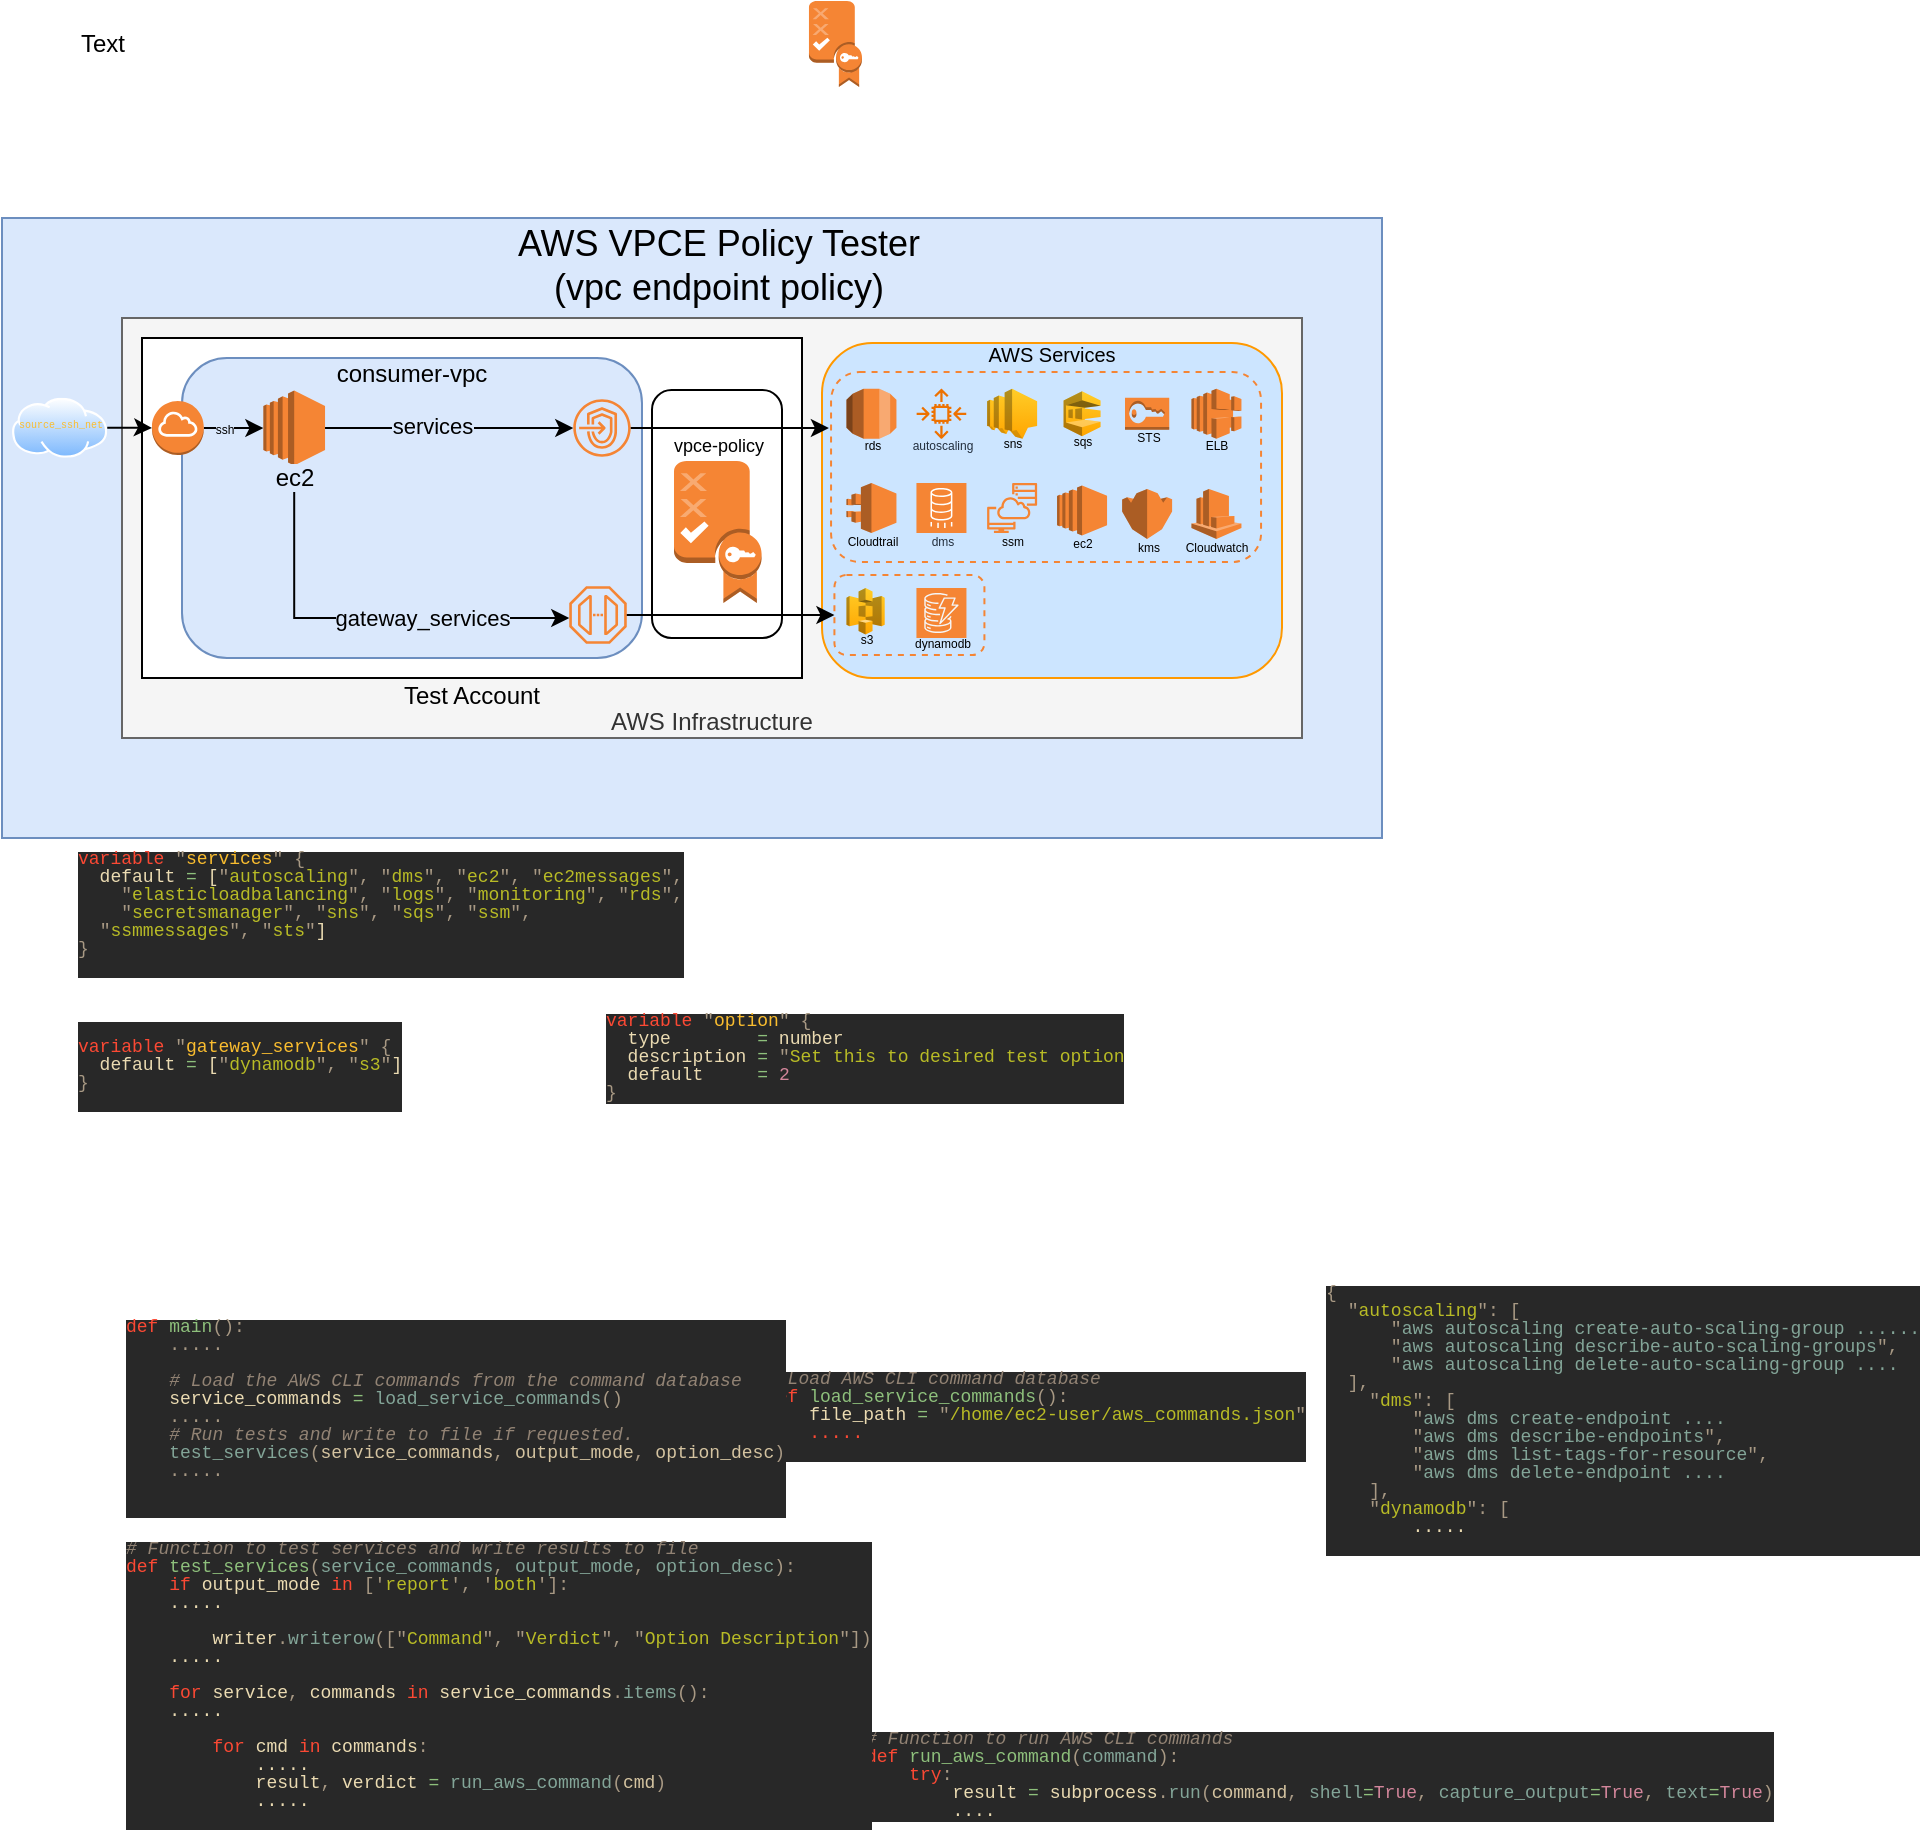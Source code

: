 <mxfile version="24.1.0" type="device">
  <diagram name="Page-1" id="n9Txcn6Dk_RDGWLoqTtt">
    <mxGraphModel dx="318" dy="713" grid="1" gridSize="10" guides="1" tooltips="1" connect="1" arrows="1" fold="1" page="1" pageScale="1" pageWidth="400" pageHeight="300" math="0" shadow="0">
      <root>
        <mxCell id="0" />
        <mxCell id="1" parent="0" />
        <mxCell id="5JxGOsEsqNA9EZdTTbq--1" value="" style="rounded=0;whiteSpace=wrap;html=1;fillColor=#dae8fc;strokeColor=#6c8ebf;" parent="1" vertex="1">
          <mxGeometry x="620" y="20" width="690" height="310" as="geometry" />
        </mxCell>
        <mxCell id="5JxGOsEsqNA9EZdTTbq--22" value="AWS Infrastructure" style="rounded=0;whiteSpace=wrap;html=1;fillColor=#f5f5f5;fontColor=#333333;strokeColor=#666666;labelPosition=center;verticalLabelPosition=bottom;align=center;verticalAlign=top;spacing=-20;" parent="1" vertex="1">
          <mxGeometry x="680" y="70" width="590" height="210" as="geometry" />
        </mxCell>
        <mxCell id="5JxGOsEsqNA9EZdTTbq--25" value="Test Account" style="rounded=0;whiteSpace=wrap;html=1;labelPosition=center;verticalLabelPosition=bottom;align=center;verticalAlign=top;spacing=-3;" parent="1" vertex="1">
          <mxGeometry x="690" y="80" width="330" height="170" as="geometry" />
        </mxCell>
        <mxCell id="5JxGOsEsqNA9EZdTTbq--26" value="consumer-vpc" style="rounded=1;whiteSpace=wrap;html=1;fillColor=#dae8fc;strokeColor=#6c8ebf;labelPosition=center;verticalLabelPosition=top;align=center;verticalAlign=bottom;spacing=-15;" parent="1" vertex="1">
          <mxGeometry x="710" y="90" width="230" height="150" as="geometry" />
        </mxCell>
        <mxCell id="5JxGOsEsqNA9EZdTTbq--35" style="edgeStyle=orthogonalEdgeStyle;rounded=0;orthogonalLoop=1;jettySize=auto;html=1;endArrow=none;endFill=0;startArrow=classic;startFill=1;" parent="1" source="5JxGOsEsqNA9EZdTTbq--31" target="5JxGOsEsqNA9EZdTTbq--18" edge="1">
          <mxGeometry relative="1" as="geometry" />
        </mxCell>
        <mxCell id="zh9yFW4U5Nkz7hviqBrp-18" value="&lt;div&gt;&lt;font style=&quot;font-size: 6px;&quot;&gt;ssh&lt;/font&gt;&lt;/div&gt;" style="edgeLabel;html=1;align=center;verticalAlign=middle;resizable=0;points=[];labelBackgroundColor=#DAE8FC;" vertex="1" connectable="0" parent="5JxGOsEsqNA9EZdTTbq--35">
          <mxGeometry x="0.67" relative="1" as="geometry">
            <mxPoint x="5" y="-1" as="offset" />
          </mxGeometry>
        </mxCell>
        <mxCell id="hPN1PKyEz3A7pXrdg5OF-24" style="edgeStyle=orthogonalEdgeStyle;rounded=0;orthogonalLoop=1;jettySize=auto;html=1;" parent="1" source="5JxGOsEsqNA9EZdTTbq--31" edge="1" target="zh9yFW4U5Nkz7hviqBrp-13">
          <mxGeometry relative="1" as="geometry">
            <mxPoint x="905.63" y="213.007" as="targetPoint" />
            <mxPoint x="766.101" y="146.75" as="sourcePoint" />
            <Array as="points">
              <mxPoint x="766" y="220" />
            </Array>
          </mxGeometry>
        </mxCell>
        <mxCell id="zh9yFW4U5Nkz7hviqBrp-16" value="gateway_services" style="edgeLabel;html=1;align=center;verticalAlign=middle;resizable=0;points=[];labelBackgroundColor=#DAE8FC;" vertex="1" connectable="0" parent="hPN1PKyEz3A7pXrdg5OF-24">
          <mxGeometry x="0.308" relative="1" as="geometry">
            <mxPoint as="offset" />
          </mxGeometry>
        </mxCell>
        <mxCell id="5JxGOsEsqNA9EZdTTbq--31" value="ec2" style="outlineConnect=0;dashed=0;verticalLabelPosition=bottom;verticalAlign=top;align=center;html=1;shape=mxgraph.aws3.ec2;fillColor=#F58534;gradientColor=none;aspect=fixed;spacing=-6;labelBackgroundColor=#DAE8FC;" parent="1" vertex="1">
          <mxGeometry x="750.68" y="106.25" width="30.84" height="37.5" as="geometry" />
        </mxCell>
        <mxCell id="5JxGOsEsqNA9EZdTTbq--18" value="" style="outlineConnect=0;dashed=0;verticalLabelPosition=bottom;verticalAlign=top;align=center;html=1;shape=mxgraph.aws3.internet_gateway;fillColor=#F58534;gradientColor=none;aspect=fixed;" parent="1" vertex="1">
          <mxGeometry x="695" y="111.5" width="25.88" height="27" as="geometry" />
        </mxCell>
        <mxCell id="5JxGOsEsqNA9EZdTTbq--33" style="edgeStyle=orthogonalEdgeStyle;rounded=0;orthogonalLoop=1;jettySize=auto;html=1;entryX=0;entryY=0.5;entryDx=0;entryDy=0;entryPerimeter=0;" parent="1" source="5JxGOsEsqNA9EZdTTbq--31" edge="1">
          <mxGeometry relative="1" as="geometry">
            <mxPoint x="905.63" y="125" as="targetPoint" />
          </mxGeometry>
        </mxCell>
        <mxCell id="zh9yFW4U5Nkz7hviqBrp-17" value="services" style="edgeLabel;html=1;align=center;verticalAlign=middle;resizable=0;points=[];labelBackgroundColor=#DAE8FC;" vertex="1" connectable="0" parent="5JxGOsEsqNA9EZdTTbq--33">
          <mxGeometry x="-0.145" y="1" relative="1" as="geometry">
            <mxPoint as="offset" />
          </mxGeometry>
        </mxCell>
        <mxCell id="5JxGOsEsqNA9EZdTTbq--44" value="AWS VPCE Policy Tester&lt;div&gt;(vpc endpoint policy)&lt;/div&gt;" style="text;html=1;align=center;verticalAlign=middle;resizable=0;points=[];autosize=1;strokeColor=none;fillColor=none;fontSize=18;" parent="1" vertex="1">
          <mxGeometry x="867.9" y="14" width="220" height="60" as="geometry" />
        </mxCell>
        <mxCell id="hPN1PKyEz3A7pXrdg5OF-16" value="AWS Services" style="rounded=1;whiteSpace=wrap;html=1;labelPosition=center;verticalLabelPosition=top;align=center;verticalAlign=bottom;spacing=-12;fillColor=#cce5ff;strokeColor=#FF9900;fontSize=10;fontFamily=Helvetica;fontColor=default;" parent="1" vertex="1">
          <mxGeometry x="1030" y="82.5" width="230" height="167.5" as="geometry" />
        </mxCell>
        <mxCell id="hPN1PKyEz3A7pXrdg5OF-21" value="s3" style="outlineConnect=0;dashed=0;verticalLabelPosition=bottom;verticalAlign=top;align=center;html=1;shape=mxgraph.aws3.s3;fillColor=#ffcd28;aspect=fixed;strokeColor=#d79b00;gradientColor=#ffa500;spacing=-5;fontSize=6;" parent="1" vertex="1">
          <mxGeometry x="1042.22" y="205" width="19.13" height="23.25" as="geometry" />
        </mxCell>
        <mxCell id="zh9yFW4U5Nkz7hviqBrp-1" value="Text" style="text;html=1;align=center;verticalAlign=middle;resizable=0;points=[];autosize=1;strokeColor=none;fillColor=none;" vertex="1" parent="1">
          <mxGeometry x="645" y="-82" width="50" height="30" as="geometry" />
        </mxCell>
        <mxCell id="zh9yFW4U5Nkz7hviqBrp-3" value="&lt;div style=&quot;color: rgb(235, 219, 178); background-color: rgb(40, 40, 40); font-family: Consolas, &amp;quot;Courier New&amp;quot;, monospace; font-weight: normal; font-size: 9px; line-height: 100%; white-space: pre;&quot;&gt;&lt;div style=&quot;line-height: 100%;&quot;&gt;&lt;span style=&quot;color: #fb4934;&quot;&gt;variable&lt;/span&gt;&lt;span style=&quot;color: #ebdbb2;&quot;&gt; &lt;/span&gt;&lt;span style=&quot;color: #a89984;&quot;&gt;&quot;&lt;/span&gt;&lt;span style=&quot;color: #fabd2f;&quot;&gt;services&lt;/span&gt;&lt;span style=&quot;color: #a89984;&quot;&gt;&quot;&lt;/span&gt;&lt;span style=&quot;color: #ebdbb2;&quot;&gt; &lt;/span&gt;&lt;span style=&quot;color: #a89984;&quot;&gt;{&lt;/span&gt;&lt;/div&gt;&lt;div style=&quot;line-height: 100%;&quot;&gt;&lt;span style=&quot;color: #ebdbb2;&quot;&gt;&amp;nbsp; default &lt;/span&gt;&lt;span style=&quot;color: #8ec07c;&quot;&gt;=&lt;/span&gt;&lt;span style=&quot;color: #ebdbb2;&quot;&gt; [&lt;/span&gt;&lt;span style=&quot;color: #a89984;&quot;&gt;&quot;&lt;/span&gt;&lt;span style=&quot;color: #b8bb26;&quot;&gt;autoscaling&lt;/span&gt;&lt;span style=&quot;color: #a89984;&quot;&gt;&quot;&lt;/span&gt;&lt;span style=&quot;color: #a89984;&quot;&gt;,&lt;/span&gt;&lt;span style=&quot;color: #ebdbb2;&quot;&gt; &lt;/span&gt;&lt;span style=&quot;color: #a89984;&quot;&gt;&quot;&lt;/span&gt;&lt;span style=&quot;color: #b8bb26;&quot;&gt;dms&lt;/span&gt;&lt;span style=&quot;color: #a89984;&quot;&gt;&quot;&lt;/span&gt;&lt;span style=&quot;color: #a89984;&quot;&gt;,&lt;/span&gt;&lt;span style=&quot;color: #ebdbb2;&quot;&gt; &lt;/span&gt;&lt;span style=&quot;color: #a89984;&quot;&gt;&quot;&lt;/span&gt;&lt;span style=&quot;color: #b8bb26;&quot;&gt;ec2&lt;/span&gt;&lt;span style=&quot;color: #a89984;&quot;&gt;&quot;&lt;/span&gt;&lt;span style=&quot;color: #a89984;&quot;&gt;,&lt;/span&gt;&lt;span style=&quot;color: #ebdbb2;&quot;&gt; &lt;/span&gt;&lt;span style=&quot;color: #a89984;&quot;&gt;&quot;&lt;/span&gt;&lt;span style=&quot;color: #b8bb26;&quot;&gt;ec2messages&lt;/span&gt;&lt;span style=&quot;color: #a89984;&quot;&gt;&quot;&lt;/span&gt;&lt;span style=&quot;color: #a89984;&quot;&gt;,&lt;/span&gt;&lt;/div&gt;&lt;div style=&quot;line-height: 100%;&quot;&gt;&lt;span style=&quot;color: #ebdbb2;&quot;&gt;&amp;nbsp; &amp;nbsp; &lt;/span&gt;&lt;span style=&quot;color: #a89984;&quot;&gt;&quot;&lt;/span&gt;&lt;span style=&quot;color: #b8bb26;&quot;&gt;elasticloadbalancing&lt;/span&gt;&lt;span style=&quot;color: #a89984;&quot;&gt;&quot;&lt;/span&gt;&lt;span style=&quot;color: #a89984;&quot;&gt;,&lt;/span&gt;&lt;span style=&quot;color: #ebdbb2;&quot;&gt; &lt;/span&gt;&lt;span style=&quot;color: #a89984;&quot;&gt;&quot;&lt;/span&gt;&lt;span style=&quot;color: #b8bb26;&quot;&gt;logs&lt;/span&gt;&lt;span style=&quot;color: #a89984;&quot;&gt;&quot;&lt;/span&gt;&lt;span style=&quot;color: #a89984;&quot;&gt;,&lt;/span&gt;&lt;span style=&quot;color: #ebdbb2;&quot;&gt; &lt;/span&gt;&lt;span style=&quot;color: #a89984;&quot;&gt;&quot;&lt;/span&gt;&lt;span style=&quot;color: #b8bb26;&quot;&gt;monitoring&lt;/span&gt;&lt;span style=&quot;color: #a89984;&quot;&gt;&quot;&lt;/span&gt;&lt;span style=&quot;color: #a89984;&quot;&gt;,&lt;/span&gt;&lt;span style=&quot;color: #ebdbb2;&quot;&gt; &lt;/span&gt;&lt;span style=&quot;color: #a89984;&quot;&gt;&quot;&lt;/span&gt;&lt;span style=&quot;color: #b8bb26;&quot;&gt;rds&lt;/span&gt;&lt;span style=&quot;color: #a89984;&quot;&gt;&quot;&lt;/span&gt;&lt;span style=&quot;color: #a89984;&quot;&gt;,&lt;/span&gt;&lt;/div&gt;&lt;div style=&quot;line-height: 100%;&quot;&gt;&lt;span style=&quot;color: #ebdbb2;&quot;&gt;&amp;nbsp; &amp;nbsp; &lt;/span&gt;&lt;span style=&quot;color: #a89984;&quot;&gt;&quot;&lt;/span&gt;&lt;span style=&quot;color: #b8bb26;&quot;&gt;secretsmanager&lt;/span&gt;&lt;span style=&quot;color: #a89984;&quot;&gt;&quot;&lt;/span&gt;&lt;span style=&quot;color: #a89984;&quot;&gt;,&lt;/span&gt;&lt;span style=&quot;color: #ebdbb2;&quot;&gt; &lt;/span&gt;&lt;span style=&quot;color: #a89984;&quot;&gt;&quot;&lt;/span&gt;&lt;span style=&quot;color: #b8bb26;&quot;&gt;sns&lt;/span&gt;&lt;span style=&quot;color: #a89984;&quot;&gt;&quot;&lt;/span&gt;&lt;span style=&quot;color: #a89984;&quot;&gt;,&lt;/span&gt;&lt;span style=&quot;color: #ebdbb2;&quot;&gt; &lt;/span&gt;&lt;span style=&quot;color: #a89984;&quot;&gt;&quot;&lt;/span&gt;&lt;span style=&quot;color: #b8bb26;&quot;&gt;sqs&lt;/span&gt;&lt;span style=&quot;color: #a89984;&quot;&gt;&quot;&lt;/span&gt;&lt;span style=&quot;color: #a89984;&quot;&gt;,&lt;/span&gt;&lt;span style=&quot;color: #ebdbb2;&quot;&gt; &lt;/span&gt;&lt;span style=&quot;color: #a89984;&quot;&gt;&quot;&lt;/span&gt;&lt;span style=&quot;color: #b8bb26;&quot;&gt;ssm&lt;/span&gt;&lt;span style=&quot;color: #a89984;&quot;&gt;&quot;&lt;/span&gt;&lt;span style=&quot;color: #a89984;&quot;&gt;,&lt;/span&gt;&lt;/div&gt;&lt;div style=&quot;line-height: 100%;&quot;&gt;&lt;span style=&quot;color: #ebdbb2;&quot;&gt;&amp;nbsp; &lt;/span&gt;&lt;span style=&quot;color: #a89984;&quot;&gt;&quot;&lt;/span&gt;&lt;span style=&quot;color: #b8bb26;&quot;&gt;ssmmessages&lt;/span&gt;&lt;span style=&quot;color: #a89984;&quot;&gt;&quot;&lt;/span&gt;&lt;span style=&quot;color: #a89984;&quot;&gt;,&lt;/span&gt;&lt;span style=&quot;color: #ebdbb2;&quot;&gt; &lt;/span&gt;&lt;span style=&quot;color: #a89984;&quot;&gt;&quot;&lt;/span&gt;&lt;span style=&quot;color: #b8bb26;&quot;&gt;sts&lt;/span&gt;&lt;span style=&quot;color: #a89984;&quot;&gt;&quot;&lt;/span&gt;&lt;span style=&quot;color: #ebdbb2;&quot;&gt;]&lt;/span&gt;&lt;/div&gt;&lt;div style=&quot;line-height: 100%;&quot;&gt;&lt;span style=&quot;color: #a89984;&quot;&gt;}&lt;/span&gt;&lt;/div&gt;&lt;br&gt;&lt;/div&gt;" style="text;whiteSpace=wrap;html=1;" vertex="1" parent="1">
          <mxGeometry x="655.68" y="330" width="284.32" height="80" as="geometry" />
        </mxCell>
        <mxCell id="zh9yFW4U5Nkz7hviqBrp-4" value="&lt;div style=&quot;color: rgb(235, 219, 178); background-color: rgb(40, 40, 40); font-family: Consolas, &amp;quot;Courier New&amp;quot;, monospace; font-weight: normal; font-size: 9px; line-height: 100%; white-space: pre;&quot;&gt;&lt;br style=&quot;font-size: 9px;&quot;&gt;&lt;div style=&quot;font-size: 9px;&quot;&gt;&lt;span style=&quot;color: rgb(251, 73, 52); font-size: 9px;&quot;&gt;variable&lt;/span&gt;&lt;span style=&quot;color: rgb(235, 219, 178); font-size: 9px;&quot;&gt; &lt;/span&gt;&lt;span style=&quot;color: rgb(168, 153, 132); font-size: 9px;&quot;&gt;&quot;&lt;/span&gt;&lt;span style=&quot;color: rgb(250, 189, 47); font-size: 9px;&quot;&gt;gateway_services&lt;/span&gt;&lt;span style=&quot;color: rgb(168, 153, 132); font-size: 9px;&quot;&gt;&quot;&lt;/span&gt;&lt;span style=&quot;color: rgb(235, 219, 178); font-size: 9px;&quot;&gt; &lt;/span&gt;&lt;span style=&quot;color: rgb(168, 153, 132); font-size: 9px;&quot;&gt;{&lt;/span&gt;&lt;/div&gt;&lt;div style=&quot;font-size: 9px;&quot;&gt;&lt;span style=&quot;color: rgb(235, 219, 178); font-size: 9px;&quot;&gt;&amp;nbsp; default &lt;/span&gt;&lt;span style=&quot;color: rgb(142, 192, 124); font-size: 9px;&quot;&gt;=&lt;/span&gt;&lt;span style=&quot;color: rgb(235, 219, 178); font-size: 9px;&quot;&gt; [&lt;/span&gt;&lt;span style=&quot;color: rgb(168, 153, 132); font-size: 9px;&quot;&gt;&quot;&lt;/span&gt;&lt;span style=&quot;color: rgb(184, 187, 38); font-size: 9px;&quot;&gt;dynamodb&lt;/span&gt;&lt;span style=&quot;color: rgb(168, 153, 132); font-size: 9px;&quot;&gt;&quot;&lt;/span&gt;&lt;span style=&quot;color: rgb(168, 153, 132); font-size: 9px;&quot;&gt;,&lt;/span&gt;&lt;span style=&quot;color: rgb(235, 219, 178); font-size: 9px;&quot;&gt; &lt;/span&gt;&lt;span style=&quot;color: rgb(168, 153, 132); font-size: 9px;&quot;&gt;&quot;&lt;/span&gt;&lt;span style=&quot;color: rgb(184, 187, 38); font-size: 9px;&quot;&gt;s3&lt;/span&gt;&lt;span style=&quot;color: rgb(168, 153, 132); font-size: 9px;&quot;&gt;&quot;&lt;/span&gt;&lt;span style=&quot;color: rgb(235, 219, 178); font-size: 9px;&quot;&gt;]&lt;/span&gt;&lt;/div&gt;&lt;div style=&quot;font-size: 9px;&quot;&gt;&lt;span style=&quot;color: rgb(168, 153, 132); font-size: 9px;&quot;&gt;}&lt;/span&gt;&lt;/div&gt;&lt;br style=&quot;font-size: 9px;&quot;&gt;&lt;/div&gt;" style="text;whiteSpace=wrap;html=1;fontSize=9;" vertex="1" parent="1">
          <mxGeometry x="655.68" y="415" width="154.32" height="50" as="geometry" />
        </mxCell>
        <mxCell id="zh9yFW4U5Nkz7hviqBrp-6" value="&lt;div style=&quot;color: rgb(235, 219, 178); background-color: rgb(40, 40, 40); font-family: Consolas, &amp;quot;Courier New&amp;quot;, monospace; font-size: 9px; line-height: 100%; white-space-collapse: preserve;&quot;&gt;&lt;div style=&quot;line-height: 100%;&quot;&gt;&lt;span style=&quot;color: #fb4934;&quot;&gt;variable&lt;/span&gt; &lt;span style=&quot;color: #a89984;&quot;&gt;&quot;&lt;/span&gt;&lt;span style=&quot;color: #fabd2f;&quot;&gt;option&lt;/span&gt;&lt;span style=&quot;color: #a89984;&quot;&gt;&quot;&lt;/span&gt; &lt;span style=&quot;color: #a89984;&quot;&gt;{&lt;/span&gt;&lt;/div&gt;&lt;div style=&quot;line-height: 100%;&quot;&gt;&amp;nbsp; type &amp;nbsp; &amp;nbsp; &amp;nbsp; &amp;nbsp;&lt;span style=&quot;color: #8ec07c;&quot;&gt;=&lt;/span&gt; number&lt;/div&gt;&lt;div style=&quot;line-height: 100%;&quot;&gt;&amp;nbsp; description &lt;span style=&quot;color: #8ec07c;&quot;&gt;=&lt;/span&gt; &lt;span style=&quot;color: #a89984;&quot;&gt;&quot;&lt;/span&gt;&lt;span style=&quot;color: #b8bb26;&quot;&gt;Set this to desired test option&lt;/span&gt;&lt;/div&gt;&lt;div style=&quot;line-height: 100%;&quot;&gt;&amp;nbsp; default &amp;nbsp; &amp;nbsp; &lt;span style=&quot;color: #8ec07c;&quot;&gt;=&lt;/span&gt; &lt;span style=&quot;color: #d3869b;&quot;&gt;2&lt;/span&gt; &lt;/div&gt;&lt;div style=&quot;line-height: 100%;&quot;&gt;&lt;span style=&quot;color: #a89984;&quot;&gt;}&lt;/span&gt;&lt;/div&gt;&lt;/div&gt;" style="text;html=1;align=left;verticalAlign=middle;resizable=0;points=[];autosize=1;strokeColor=none;fillColor=none;" vertex="1" parent="1">
          <mxGeometry x="920" y="410" width="260" height="60" as="geometry" />
        </mxCell>
        <UserObject label="&lt;div style=&quot;background-color: rgb(40, 40, 40); font-family: Consolas, &amp;quot;Courier New&amp;quot;, monospace; font-weight: normal; font-size: 9px; line-height: 100%; white-space: pre;&quot;&gt;&lt;div style=&quot;color: rgb(235, 219, 178); line-height: 100%;&quot;&gt;&lt;span style=&quot;color: #928374;font-style: italic;&quot;&gt;# Load AWS CLI command database&lt;/span&gt;&lt;/div&gt;&lt;div style=&quot;color: rgb(235, 219, 178); line-height: 100%;&quot;&gt;&lt;span style=&quot;color: #fb4934;&quot;&gt;def&lt;/span&gt;&lt;span style=&quot;color: #8ec07c;&quot;&gt; load_service_commands&lt;/span&gt;&lt;span style=&quot;color: #a89984;&quot;&gt;():&lt;/span&gt;&lt;/div&gt;&lt;div style=&quot;color: rgb(235, 219, 178); line-height: 100%;&quot;&gt;&lt;span style=&quot;color: #ebdbb2;&quot;&gt;&amp;nbsp; &amp;nbsp; file_path &lt;/span&gt;&lt;span style=&quot;color: #8ec07c;&quot;&gt;=&lt;/span&gt;&lt;span style=&quot;color: #ebdbb2;&quot;&gt; &lt;/span&gt;&lt;span style=&quot;color: #a89984;&quot;&gt;&quot;&lt;/span&gt;&lt;span style=&quot;color: #b8bb26;&quot;&gt;/home/ec2-user/aws_commands.json&lt;/span&gt;&lt;span style=&quot;color: #a89984;&quot;&gt;&quot;&lt;/span&gt;&lt;/div&gt;&lt;div style=&quot;color: rgb(235, 219, 178); line-height: 100%;&quot;&gt;&lt;span style=&quot;color: #ebdbb2;&quot;&gt;&amp;nbsp; &amp;nbsp; &lt;/span&gt;&lt;span style=&quot;color: rgb(251, 73, 52);&quot;&gt;.....&lt;/span&gt;&lt;/div&gt;&lt;div style=&quot;line-height: 100%;&quot;&gt;&lt;font color=&quot;#fb4934&quot;&gt;&lt;br&gt;&lt;/font&gt;&lt;/div&gt;&lt;/div&gt;" link="&lt;div style=&quot;color: #ebdbb2;background-color: #282828;font-family: Consolas, &#39;Courier New&#39;, monospace;font-weight: normal;font-size: 14px;line-height: 19px;white-space: pre;&quot;&gt;&lt;div&gt;&lt;span style=&quot;color: #928374;font-style: italic;&quot;&gt;# Load AWS CLI command database&lt;/span&gt;&lt;/div&gt;&lt;div&gt;&lt;span style=&quot;color: #fb4934;&quot;&gt;def&lt;/span&gt;&lt;span style=&quot;color: #8ec07c;&quot;&gt; load_service_commands&lt;/span&gt;&lt;span style=&quot;color: #a89984;&quot;&gt;():&lt;/span&gt;&lt;/div&gt;&lt;div&gt;&lt;span style=&quot;color: #ebdbb2;&quot;&gt;&amp;nbsp; &amp;nbsp; file_path &lt;/span&gt;&lt;span style=&quot;color: #8ec07c;&quot;&gt;=&lt;/span&gt;&lt;span style=&quot;color: #ebdbb2;&quot;&gt; &lt;/span&gt;&lt;span style=&quot;color: #a89984;&quot;&gt;&quot;&lt;/span&gt;&lt;span style=&quot;color: #b8bb26;&quot;&gt;/home/ec2-user/aws_commands.json&lt;/span&gt;&lt;span style=&quot;color: #a89984;&quot;&gt;&quot;&lt;/span&gt;&lt;/div&gt;&lt;div&gt;&lt;span style=&quot;color: #ebdbb2;&quot;&gt;&amp;nbsp; &amp;nbsp; &lt;/span&gt;&lt;span style=&quot;color: #fb4934;&quot;&gt;try&lt;/span&gt;&lt;span style=&quot;color: #a89984;&quot;&gt;:&lt;/span&gt;&lt;/div&gt;&lt;div&gt;&lt;span style=&quot;color: #ebdbb2;&quot;&gt;&amp;nbsp; &amp;nbsp; &amp;nbsp; &amp;nbsp; &lt;/span&gt;&lt;span style=&quot;color: #fb4934;&quot;&gt;with&lt;/span&gt;&lt;span style=&quot;color: #ebdbb2;&quot;&gt; &lt;/span&gt;&lt;span style=&quot;color: #fe8019;&quot;&gt;open&lt;/span&gt;&lt;span style=&quot;color: #a89984;&quot;&gt;(&lt;/span&gt;&lt;span style=&quot;color: #d5c4a1;&quot;&gt;file_path&lt;/span&gt;&lt;span style=&quot;color: #a89984;&quot;&gt;,&lt;/span&gt;&lt;span style=&quot;color: #d5c4a1;&quot;&gt; &lt;/span&gt;&lt;span style=&quot;color: #a89984;&quot;&gt;&#39;&lt;/span&gt;&lt;span style=&quot;color: #b8bb26;&quot;&gt;r&lt;/span&gt;&lt;span style=&quot;color: #a89984;&quot;&gt;&#39;&lt;/span&gt;&lt;span style=&quot;color: #a89984;&quot;&gt;)&lt;/span&gt;&lt;span style=&quot;color: #ebdbb2;&quot;&gt; &lt;/span&gt;&lt;span style=&quot;color: #fb4934;&quot;&gt;as&lt;/span&gt;&lt;span style=&quot;color: #ebdbb2;&quot;&gt; f&lt;/span&gt;&lt;span style=&quot;color: #a89984;&quot;&gt;:&lt;/span&gt;&lt;/div&gt;&lt;div&gt;&lt;span style=&quot;color: #ebdbb2;&quot;&gt;&amp;nbsp; &amp;nbsp; &amp;nbsp; &amp;nbsp; &amp;nbsp; &amp;nbsp; &lt;/span&gt;&lt;span style=&quot;color: #fb4934;&quot;&gt;return&lt;/span&gt;&lt;span style=&quot;color: #ebdbb2;&quot;&gt; json&lt;/span&gt;&lt;span style=&quot;color: #a89984;&quot;&gt;.&lt;/span&gt;&lt;span style=&quot;color: #83a598;&quot;&gt;load&lt;/span&gt;&lt;span style=&quot;color: #a89984;&quot;&gt;(&lt;/span&gt;&lt;span style=&quot;color: #d5c4a1;&quot;&gt;f&lt;/span&gt;&lt;span style=&quot;color: #a89984;&quot;&gt;)&lt;/span&gt;&lt;/div&gt;&lt;div&gt;&lt;span style=&quot;color: #ebdbb2;&quot;&gt;&amp;nbsp; &amp;nbsp; &lt;/span&gt;&lt;span style=&quot;color: #fb4934;&quot;&gt;except&lt;/span&gt;&lt;span style=&quot;color: #ebdbb2;&quot;&gt; &lt;/span&gt;&lt;span style=&quot;color: #fabd2f;&quot;&gt;FileNotFoundError&lt;/span&gt;&lt;span style=&quot;color: #a89984;&quot;&gt;:&lt;/span&gt;&lt;/div&gt;&lt;div&gt;&lt;span style=&quot;color: #ebdbb2;&quot;&gt;&amp;nbsp; &amp;nbsp; &amp;nbsp; &amp;nbsp; &lt;/span&gt;&lt;span style=&quot;color: #fe8019;&quot;&gt;print&lt;/span&gt;&lt;span style=&quot;color: #a89984;&quot;&gt;(&lt;/span&gt;&lt;span style=&quot;color: #fb4934;&quot;&gt;f&lt;/span&gt;&lt;span style=&quot;color: #b8bb26;&quot;&gt;&quot;Error: Command Database &lt;/span&gt;&lt;span style=&quot;color: #d3869b;&quot;&gt;{&lt;/span&gt;&lt;span style=&quot;color: #d5c4a1;&quot;&gt;file_path&lt;/span&gt;&lt;span style=&quot;color: #d3869b;&quot;&gt;}&lt;/span&gt;&lt;span style=&quot;color: #b8bb26;&quot;&gt; not found.&quot;&lt;/span&gt;&lt;span style=&quot;color: #a89984;&quot;&gt;)&lt;/span&gt;&lt;/div&gt;&lt;div&gt;&lt;span style=&quot;color: #ebdbb2;&quot;&gt;&amp;nbsp; &amp;nbsp; &amp;nbsp; &amp;nbsp; sys&lt;/span&gt;&lt;span style=&quot;color: #a89984;&quot;&gt;.&lt;/span&gt;&lt;span style=&quot;color: #83a598;&quot;&gt;exit&lt;/span&gt;&lt;span style=&quot;color: #a89984;&quot;&gt;(&lt;/span&gt;&lt;span style=&quot;color: #d3869b;&quot;&gt;1&lt;/span&gt;&lt;span style=&quot;color: #a89984;&quot;&gt;)&lt;/span&gt;&lt;/div&gt;&lt;br&gt;&lt;/div&gt;" id="zh9yFW4U5Nkz7hviqBrp-7">
          <mxCell style="text;whiteSpace=wrap;html=1;fontFamily=Helvetica;fontSize=12;fontColor=default;" vertex="1" parent="1">
            <mxGeometry x="1000" y="590" width="254.32" height="60" as="geometry" />
          </mxCell>
        </UserObject>
        <mxCell id="zh9yFW4U5Nkz7hviqBrp-8" value="&lt;div style=&quot;color: rgb(235, 219, 178); background-color: rgb(40, 40, 40); font-family: Consolas, &amp;quot;Courier New&amp;quot;, monospace; font-weight: normal; font-size: 9px; line-height: 100%; white-space: pre;&quot;&gt;&lt;div style=&quot;line-height: 100%;&quot;&gt;&lt;span style=&quot;color: #928374;font-style: italic;&quot;&gt;# Function to run AWS CLI commands&lt;/span&gt;&lt;/div&gt;&lt;div style=&quot;line-height: 100%;&quot;&gt;&lt;span style=&quot;color: #fb4934;&quot;&gt;def&lt;/span&gt;&lt;span style=&quot;color: #8ec07c;&quot;&gt; run_aws_command&lt;/span&gt;&lt;span style=&quot;color: #a89984;&quot;&gt;(&lt;/span&gt;&lt;span style=&quot;color: #83a598;&quot;&gt;command&lt;/span&gt;&lt;span style=&quot;color: #a89984;&quot;&gt;):&lt;/span&gt;&lt;/div&gt;&lt;div style=&quot;line-height: 100%;&quot;&gt;&lt;div style=&quot;line-height: 100%;&quot;&gt;&lt;div style=&quot;line-height: 100%;&quot;&gt;&amp;nbsp; &amp;nbsp; &lt;span style=&quot;color: #fb4934;&quot;&gt;try&lt;/span&gt;&lt;span style=&quot;color: #a89984;&quot;&gt;:&lt;/span&gt;&lt;/div&gt;&lt;div style=&quot;line-height: 100%;&quot;&gt;&lt;div style=&quot;line-height: 100%;&quot;&gt;&amp;nbsp; &amp;nbsp; &amp;nbsp; &amp;nbsp; result &lt;span style=&quot;color: #8ec07c;&quot;&gt;=&lt;/span&gt; subprocess&lt;span style=&quot;color: #a89984;&quot;&gt;.&lt;/span&gt;&lt;span style=&quot;color: #83a598;&quot;&gt;run&lt;/span&gt;&lt;span style=&quot;color: #a89984;&quot;&gt;(&lt;/span&gt;&lt;span style=&quot;color: #d5c4a1;&quot;&gt;command&lt;/span&gt;&lt;span style=&quot;color: #a89984;&quot;&gt;,&lt;/span&gt;&lt;span style=&quot;color: #d5c4a1;&quot;&gt; &lt;/span&gt;&lt;span style=&quot;color: #83a598;&quot;&gt;shell&lt;/span&gt;&lt;span style=&quot;color: #8ec07c;&quot;&gt;=&lt;/span&gt;&lt;span style=&quot;color: #d3869b;&quot;&gt;True&lt;/span&gt;&lt;span style=&quot;color: #a89984;&quot;&gt;,&lt;/span&gt;&lt;span style=&quot;color: #d5c4a1;&quot;&gt; &lt;/span&gt;&lt;span style=&quot;color: #83a598;&quot;&gt;capture_output&lt;/span&gt;&lt;span style=&quot;color: #8ec07c;&quot;&gt;=&lt;/span&gt;&lt;span style=&quot;color: #d3869b;&quot;&gt;True&lt;/span&gt;&lt;span style=&quot;color: #a89984;&quot;&gt;,&lt;/span&gt;&lt;span style=&quot;color: #d5c4a1;&quot;&gt; &lt;/span&gt;&lt;span style=&quot;color: #83a598;&quot;&gt;text&lt;/span&gt;&lt;span style=&quot;color: #8ec07c;&quot;&gt;=&lt;/span&gt;&lt;span style=&quot;color: #d3869b;&quot;&gt;True&lt;/span&gt;&lt;span style=&quot;color: #a89984;&quot;&gt;)&lt;/span&gt;&lt;/div&gt;&lt;/div&gt;&lt;div style=&quot;line-height: 100%;&quot;&gt;&amp;nbsp; &amp;nbsp; &amp;nbsp; &amp;nbsp; ....&lt;/div&gt;&lt;/div&gt;&lt;/div&gt;&lt;/div&gt;" style="text;whiteSpace=wrap;html=1;" vertex="1" parent="1">
          <mxGeometry x="1050" y="770" width="430" height="60" as="geometry" />
        </mxCell>
        <mxCell id="zh9yFW4U5Nkz7hviqBrp-9" value="&lt;div style=&quot;color: rgb(235, 219, 178); background-color: rgb(40, 40, 40); font-family: Consolas, &amp;quot;Courier New&amp;quot;, monospace; font-size: 9px; line-height: 100%; white-space-collapse: preserve;&quot;&gt;&lt;div style=&quot;line-height: 100%;&quot;&gt;&lt;div style=&quot;line-height: 100%;&quot;&gt;&lt;span style=&quot;color: #fb4934;&quot;&gt;def&lt;/span&gt;&lt;span style=&quot;color: #8ec07c;&quot;&gt; main&lt;/span&gt;&lt;span style=&quot;color: #a89984;&quot;&gt;():&lt;/span&gt;&lt;/div&gt;&lt;/div&gt;&lt;div style=&quot;line-height: 100%;&quot;&gt;&amp;nbsp; &amp;nbsp; &lt;span style=&quot;color: #a89984;&quot;&gt;.....&lt;br&gt;&lt;br&gt;&lt;/span&gt;&lt;/div&gt;&lt;div style=&quot;line-height: 100%;&quot;&gt;&lt;div style=&quot;line-height: 9px;&quot;&gt;&amp;nbsp; &amp;nbsp; &lt;span style=&quot;color: rgb(146, 131, 116); font-style: italic;&quot;&gt;# Load the AWS CLI commands from the command database&lt;/span&gt;&lt;/div&gt;&lt;div style=&quot;line-height: 9px;&quot;&gt;&amp;nbsp; &amp;nbsp; service_commands &lt;span style=&quot;color: rgb(142, 192, 124);&quot;&gt;=&lt;/span&gt; &lt;span style=&quot;color: rgb(131, 165, 152);&quot;&gt;load_service_commands&lt;/span&gt;&lt;span style=&quot;color: rgb(168, 153, 132);&quot;&gt;()&lt;/span&gt;&lt;/div&gt;&lt;span style=&quot;color: rgb(168, 153, 132);&quot;&gt;    .....&lt;/span&gt;&lt;br/&gt;&amp;nbsp; &amp;nbsp; &lt;span style=&quot;color: #928374;font-style: italic;&quot;&gt;# Run tests and write to file if requested.&lt;/span&gt;&lt;/div&gt;&lt;div style=&quot;line-height: 100%;&quot;&gt;&amp;nbsp; &amp;nbsp; &lt;span style=&quot;color: #83a598;&quot;&gt;test_services&lt;/span&gt;&lt;span style=&quot;color: #a89984;&quot;&gt;(&lt;/span&gt;&lt;span style=&quot;color: #d5c4a1;&quot;&gt;service_commands&lt;/span&gt;&lt;span style=&quot;color: #a89984;&quot;&gt;,&lt;/span&gt;&lt;span style=&quot;color: #d5c4a1;&quot;&gt; output_mode&lt;/span&gt;&lt;span style=&quot;color: #a89984;&quot;&gt;,&lt;/span&gt;&lt;span style=&quot;color: #d5c4a1;&quot;&gt; option_desc&lt;/span&gt;&lt;span style=&quot;color: #a89984;&quot;&gt;)&lt;/span&gt;&lt;/div&gt;&lt;div style=&quot;line-height: 100%;&quot;&gt;&lt;span style=&quot;color: #a89984;&quot;&gt;    .....&lt;/span&gt;&lt;/div&gt;&lt;div style=&quot;line-height: 100%;&quot;&gt;&lt;div style=&quot;line-height: 100%;&quot;&gt;&lt;div style=&quot;line-height: 100%;&quot;&gt;&lt;br&gt;&lt;/div&gt;&lt;/div&gt;&lt;/div&gt;&lt;div style=&quot;line-height: 100%;&quot;&gt;&lt;span style=&quot;color: #a89984;&quot;&gt;&lt;br&gt;&lt;/span&gt;&lt;/div&gt;&lt;/div&gt;" style="text;html=1;align=left;verticalAlign=middle;resizable=0;points=[];autosize=1;strokeColor=none;fillColor=none;" vertex="1" parent="1">
          <mxGeometry x="680.0" y="565" width="330" height="110" as="geometry" />
        </mxCell>
        <mxCell id="zh9yFW4U5Nkz7hviqBrp-10" value="&lt;div style=&quot;background-color: rgb(40, 40, 40); line-height: 100%; white-space: pre; font-weight: normal; font-size: 9px; font-family: Consolas, &amp;quot;Courier New&amp;quot;, monospace; color: rgb(235, 219, 178);&quot;&gt;&lt;div style=&quot;line-height: 100%;&quot;&gt;&lt;span style=&quot;color: #928374;font-style: italic;&quot;&gt;# Function to test services and write results to file&lt;/span&gt;&lt;/div&gt;&lt;div style=&quot;line-height: 100%;&quot;&gt;&lt;span style=&quot;color: #fb4934;&quot;&gt;def&lt;/span&gt;&lt;span style=&quot;color: #8ec07c;&quot;&gt; test_services&lt;/span&gt;&lt;span style=&quot;color: #a89984;&quot;&gt;(&lt;/span&gt;&lt;span style=&quot;color: #83a598;&quot;&gt;service_commands&lt;/span&gt;&lt;span style=&quot;color: #a89984;&quot;&gt;,&lt;/span&gt;&lt;span style=&quot;color: #8ec07c;&quot;&gt; &lt;/span&gt;&lt;span style=&quot;color: #83a598;&quot;&gt;output_mode&lt;/span&gt;&lt;span style=&quot;color: #a89984;&quot;&gt;,&lt;/span&gt;&lt;span style=&quot;color: #8ec07c;&quot;&gt; &lt;/span&gt;&lt;span style=&quot;color: #83a598;&quot;&gt;option_desc&lt;/span&gt;&lt;span style=&quot;color: #a89984;&quot;&gt;):&lt;/span&gt;&lt;/div&gt;&lt;div style=&quot;line-height: 100%;&quot;&gt;&lt;div style=&quot;line-height: 100%;&quot;&gt;&lt;div style=&quot;line-height: 100%;&quot;&gt;&amp;nbsp; &amp;nbsp; &lt;span style=&quot;color: #fb4934;&quot;&gt;if&lt;/span&gt; output_mode &lt;span style=&quot;color: #fb4934;&quot;&gt;in&lt;/span&gt; &lt;span style=&quot;color: #a89984;&quot;&gt;[&lt;/span&gt;&lt;span style=&quot;color: #a89984;&quot;&gt;&#39;&lt;/span&gt;&lt;span style=&quot;color: #b8bb26;&quot;&gt;report&lt;/span&gt;&lt;span style=&quot;color: #a89984;&quot;&gt;&#39;&lt;/span&gt;&lt;span style=&quot;color: #a89984;&quot;&gt;,&lt;/span&gt; &lt;span style=&quot;color: #a89984;&quot;&gt;&#39;&lt;/span&gt;&lt;span style=&quot;color: #b8bb26;&quot;&gt;both&lt;/span&gt;&lt;span style=&quot;color: #a89984;&quot;&gt;&#39;&lt;/span&gt;&lt;span style=&quot;color: #a89984;&quot;&gt;]:&lt;/span&gt;&lt;/div&gt;&lt;div style=&quot;line-height: 100%;&quot;&gt;&amp;nbsp; &amp;nbsp; .....&lt;br&gt;&lt;/div&gt;&lt;div style=&quot;line-height: 100%;&quot;&gt;&lt;br&gt;&lt;/div&gt;&lt;div style=&quot;line-height: 100%;&quot;&gt;  &amp;nbsp; &amp;nbsp; &amp;nbsp; writer&lt;span style=&quot;color: #a89984;&quot;&gt;.&lt;/span&gt;&lt;span style=&quot;color: #83a598;&quot;&gt;writerow&lt;/span&gt;&lt;span style=&quot;color: #a89984;&quot;&gt;([&lt;/span&gt;&lt;span style=&quot;color: #a89984;&quot;&gt;&quot;&lt;/span&gt;&lt;span style=&quot;color: #b8bb26;&quot;&gt;Command&lt;/span&gt;&lt;span style=&quot;color: #a89984;&quot;&gt;&quot;&lt;/span&gt;&lt;span style=&quot;color: #a89984;&quot;&gt;,&lt;/span&gt;&lt;span style=&quot;color: #d5c4a1;&quot;&gt; &lt;/span&gt;&lt;span style=&quot;color: #a89984;&quot;&gt;&quot;&lt;/span&gt;&lt;span style=&quot;color: #b8bb26;&quot;&gt;Verdict&lt;/span&gt;&lt;span style=&quot;color: #a89984;&quot;&gt;&quot;&lt;/span&gt;&lt;span style=&quot;color: #a89984;&quot;&gt;,&lt;/span&gt;&lt;span style=&quot;color: #d5c4a1;&quot;&gt; &lt;/span&gt;&lt;span style=&quot;color: #a89984;&quot;&gt;&quot;&lt;/span&gt;&lt;span style=&quot;color: #b8bb26;&quot;&gt;Option Description&lt;/span&gt;&lt;span style=&quot;color: #a89984;&quot;&gt;&quot;&lt;/span&gt;&lt;span style=&quot;color: #a89984;&quot;&gt;])&lt;/span&gt;&lt;/div&gt;&lt;/div&gt;&lt;/div&gt;&lt;div style=&quot;line-height: 100%;&quot;&gt;&lt;span style=&quot;color: #ebdbb2;&quot;&gt;&amp;nbsp; &amp;nbsp; &lt;/span&gt;&lt;span style=&quot;color: #ebdbb2;&quot;&gt;.....&lt;/span&gt;&lt;/div&gt;&lt;div style=&quot;line-height: 100%;&quot;&gt;&lt;span style=&quot;color: #ebdbb2;&quot;&gt;&lt;br&gt;&lt;/span&gt;&lt;/div&gt;&lt;div style=&quot;line-height: 100%;&quot;&gt;&lt;div style=&quot;line-height: 100%;&quot;&gt;&amp;nbsp; &amp;nbsp; &lt;span style=&quot;color: #fb4934;&quot;&gt;for&lt;/span&gt; service&lt;span style=&quot;color: #a89984;&quot;&gt;,&lt;/span&gt; commands &lt;span style=&quot;color: #fb4934;&quot;&gt;in&lt;/span&gt; service_commands&lt;span style=&quot;color: #a89984;&quot;&gt;.&lt;/span&gt;&lt;span style=&quot;color: #83a598;&quot;&gt;items&lt;/span&gt;&lt;span style=&quot;color: #a89984;&quot;&gt;():&lt;/span&gt;&lt;/div&gt;&lt;div style=&quot;line-height: 100%;&quot;&gt;&amp;nbsp; &amp;nbsp; .....&lt;span style=&quot;color: #a89984;&quot;&gt;&lt;br&gt;&lt;/span&gt;&lt;/div&gt;&lt;div style=&quot;line-height: 100%;&quot;&gt;&lt;br&gt;&lt;/div&gt;&lt;/div&gt;&lt;div style=&quot;line-height: 100%;&quot;&gt;&lt;div style=&quot;line-height: 100%;&quot;&gt;&lt;div style=&quot;line-height: 100%;&quot;&gt;&amp;nbsp; &amp;nbsp; &amp;nbsp; &amp;nbsp; &lt;span style=&quot;color: #fb4934;&quot;&gt;for&lt;/span&gt; cmd &lt;span style=&quot;color: #fb4934;&quot;&gt;in&lt;/span&gt; commands&lt;span style=&quot;color: #a89984;&quot;&gt;:&lt;/span&gt;&lt;/div&gt;&lt;div style=&quot;line-height: 100%;&quot;&gt;&amp;nbsp; &amp;nbsp; &amp;nbsp; &amp;nbsp; &amp;nbsp; &amp;nbsp; .....&lt;/div&gt;&lt;div style=&quot;line-height: 100%;&quot;&gt;&amp;nbsp; &amp;nbsp; &amp;nbsp; &amp;nbsp; &amp;nbsp; &amp;nbsp; result&lt;span style=&quot;color: #a89984;&quot;&gt;,&lt;/span&gt; verdict &lt;span style=&quot;color: #8ec07c;&quot;&gt;=&lt;/span&gt; &lt;span style=&quot;color: #83a598;&quot;&gt;run_aws_command&lt;/span&gt;&lt;span style=&quot;color: #a89984;&quot;&gt;(&lt;/span&gt;&lt;span style=&quot;color: #d5c4a1;&quot;&gt;cmd&lt;/span&gt;&lt;span style=&quot;color: #a89984;&quot;&gt;)&lt;/span&gt;&lt;/div&gt;&lt;div style=&quot;line-height: 100%;&quot;&gt;&amp;nbsp; &amp;nbsp; &amp;nbsp; &amp;nbsp; &amp;nbsp; &amp;nbsp; .....&lt;/div&gt;&lt;/div&gt;&lt;/div&gt;&lt;div style=&quot;line-height: 100%;&quot;&gt;&lt;span style=&quot;color: #ebdbb2;&quot;&gt;&lt;br&gt;&lt;/span&gt;&lt;/div&gt;&lt;/div&gt;" style="text;whiteSpace=wrap;html=1;" vertex="1" parent="1">
          <mxGeometry x="680" y="675" width="340" height="150" as="geometry" />
        </mxCell>
        <mxCell id="zh9yFW4U5Nkz7hviqBrp-11" value="&lt;p style=&quot;line-height: 100%;&quot;&gt;&lt;/p&gt;&lt;div style=&quot;color: rgb(235, 219, 178); background-color: rgb(40, 40, 40); font-family: Consolas, &amp;quot;Courier New&amp;quot;, monospace; font-weight: normal; font-size: 9px; line-height: 100%; white-space: pre;&quot;&gt;&lt;div style=&quot;line-height: 100%;&quot;&gt;&lt;span style=&quot;color: #a89984;&quot;&gt;{&lt;/span&gt;&lt;/div&gt;&lt;div style=&quot;line-height: 100%;&quot;&gt;&lt;span style=&quot;color: #ebdbb2;&quot;&gt;&amp;nbsp; &lt;/span&gt;&lt;span style=&quot;color: #a89984;&quot;&gt;&quot;&lt;/span&gt;&lt;span style=&quot;color: #b8bb26;&quot;&gt;autoscaling&lt;/span&gt;&lt;span style=&quot;color: #a89984;&quot;&gt;&quot;&lt;/span&gt;&lt;span style=&quot;color: #a89984;&quot;&gt;:&lt;/span&gt;&lt;span style=&quot;color: #ebdbb2;&quot;&gt; &lt;/span&gt;&lt;span style=&quot;color: #a89984;&quot;&gt;[&lt;/span&gt;&lt;/div&gt;&lt;div style=&quot;line-height: 100%;&quot;&gt;&lt;span style=&quot;color: #ebdbb2;&quot;&gt;&amp;nbsp; &amp;nbsp; &amp;nbsp; &lt;/span&gt;&lt;span style=&quot;color: #a89984;&quot;&gt;&quot;&lt;/span&gt;&lt;span style=&quot;color: #83a598;&quot;&gt;aws autoscaling create-auto-scaling-group ......&lt;/span&gt;&lt;/div&gt;&lt;div style=&quot;line-height: 100%;&quot;&gt;&lt;span style=&quot;color: #ebdbb2;&quot;&gt;&amp;nbsp; &amp;nbsp; &amp;nbsp; &lt;/span&gt;&lt;span style=&quot;color: #a89984;&quot;&gt;&quot;&lt;/span&gt;&lt;span style=&quot;color: #83a598;&quot;&gt;aws autoscaling describe-auto-scaling-groups&lt;/span&gt;&lt;span style=&quot;color: #a89984;&quot;&gt;&quot;&lt;/span&gt;&lt;span style=&quot;color: #a89984;&quot;&gt;,&lt;/span&gt;&lt;/div&gt;&lt;div style=&quot;line-height: 100%;&quot;&gt;&lt;span style=&quot;color: #ebdbb2;&quot;&gt;&amp;nbsp; &amp;nbsp; &amp;nbsp; &lt;/span&gt;&lt;span style=&quot;color: #a89984;&quot;&gt;&quot;&lt;/span&gt;&lt;span style=&quot;color: #83a598;&quot;&gt;aws autoscaling delete-auto-scaling-group ....&lt;/span&gt;&lt;/div&gt;&lt;div style=&quot;line-height: 100%;&quot;&gt;&lt;span style=&quot;color: #ebdbb2;&quot;&gt;&amp;nbsp; &lt;/span&gt;&lt;span style=&quot;color: #a89984;&quot;&gt;],&lt;/span&gt;&lt;/div&gt;&lt;div style=&quot;line-height: 100%;&quot;&gt;&lt;span style=&quot;color: #ebdbb2;&quot;&gt;&amp;nbsp; &amp;nbsp; &lt;/span&gt;&lt;span style=&quot;color: #a89984;&quot;&gt;&quot;&lt;/span&gt;&lt;span style=&quot;color: #b8bb26;&quot;&gt;dms&lt;/span&gt;&lt;span style=&quot;color: #a89984;&quot;&gt;&quot;&lt;/span&gt;&lt;span style=&quot;color: #a89984;&quot;&gt;:&lt;/span&gt;&lt;span style=&quot;color: #ebdbb2;&quot;&gt; &lt;/span&gt;&lt;span style=&quot;color: #a89984;&quot;&gt;[&lt;/span&gt;&lt;/div&gt;&lt;div style=&quot;line-height: 100%;&quot;&gt;&lt;span style=&quot;color: #ebdbb2;&quot;&gt;&amp;nbsp; &amp;nbsp; &amp;nbsp; &amp;nbsp; &lt;/span&gt;&lt;span style=&quot;color: #a89984;&quot;&gt;&quot;&lt;/span&gt;&lt;span style=&quot;color: #83a598;&quot;&gt;aws dms create-endpoint ....&lt;/span&gt;&lt;/div&gt;&lt;div style=&quot;line-height: 100%;&quot;&gt;&lt;span style=&quot;color: #ebdbb2;&quot;&gt;&amp;nbsp; &amp;nbsp; &amp;nbsp; &amp;nbsp; &lt;/span&gt;&lt;span style=&quot;color: #a89984;&quot;&gt;&quot;&lt;/span&gt;&lt;span style=&quot;color: #83a598;&quot;&gt;aws dms describe-endpoints&lt;/span&gt;&lt;span style=&quot;color: #a89984;&quot;&gt;&quot;&lt;/span&gt;&lt;span style=&quot;color: #a89984;&quot;&gt;,&lt;/span&gt;&lt;/div&gt;&lt;div style=&quot;line-height: 100%;&quot;&gt;&lt;span style=&quot;color: #ebdbb2;&quot;&gt;&amp;nbsp; &amp;nbsp; &amp;nbsp; &amp;nbsp; &lt;/span&gt;&lt;span style=&quot;color: #a89984;&quot;&gt;&quot;&lt;/span&gt;&lt;span style=&quot;color: #83a598;&quot;&gt;aws dms list-tags-for-resource&lt;/span&gt;&lt;span style=&quot;color: #a89984;&quot;&gt;&quot;&lt;/span&gt;&lt;span style=&quot;color: #a89984;&quot;&gt;,&lt;/span&gt;&lt;/div&gt;&lt;div style=&quot;line-height: 100%;&quot;&gt;&lt;span style=&quot;color: #ebdbb2;&quot;&gt;&amp;nbsp; &amp;nbsp; &amp;nbsp; &amp;nbsp; &lt;/span&gt;&lt;span style=&quot;color: #a89984;&quot;&gt;&quot;&lt;/span&gt;&lt;span style=&quot;color: #83a598;&quot;&gt;aws dms delete-endpoint ....&lt;/span&gt;&lt;/div&gt;&lt;div style=&quot;line-height: 100%;&quot;&gt;&lt;span style=&quot;color: #ebdbb2;&quot;&gt;&amp;nbsp; &amp;nbsp; &lt;/span&gt;&lt;span style=&quot;color: #a89984;&quot;&gt;],&lt;/span&gt;&lt;/div&gt;&lt;div style=&quot;line-height: 100%;&quot;&gt;&lt;span style=&quot;color: #ebdbb2;&quot;&gt;&amp;nbsp; &amp;nbsp; &lt;/span&gt;&lt;span style=&quot;color: #a89984;&quot;&gt;&quot;&lt;/span&gt;&lt;span style=&quot;color: #b8bb26;&quot;&gt;dynamodb&lt;/span&gt;&lt;span style=&quot;color: #a89984;&quot;&gt;&quot;&lt;/span&gt;&lt;span style=&quot;color: #a89984;&quot;&gt;:&lt;/span&gt;&lt;span style=&quot;color: #ebdbb2;&quot;&gt; &lt;/span&gt;&lt;span style=&quot;color: #a89984;&quot;&gt;[&lt;/span&gt;&lt;/div&gt;&lt;div style=&quot;line-height: 100%;&quot;&gt;&amp;nbsp; &amp;nbsp; &amp;nbsp; &amp;nbsp; .....&lt;span style=&quot;color: #a89984;&quot;&gt;&lt;br&gt;&lt;/span&gt;&lt;/div&gt;&lt;div style=&quot;line-height: 100%;&quot;&gt;&lt;br&gt;&lt;/div&gt;&lt;/div&gt;&lt;p&gt;&lt;/p&gt;" style="text;whiteSpace=wrap;html=1;" vertex="1" parent="1">
          <mxGeometry x="1280" y="535" width="280" height="140" as="geometry" />
        </mxCell>
        <mxCell id="zh9yFW4U5Nkz7hviqBrp-13" value="" style="sketch=0;outlineConnect=0;fontColor=#232F3E;gradientColor=none;fillColor=#F58534;strokeColor=none;dashed=0;verticalLabelPosition=bottom;verticalAlign=top;align=center;html=1;fontSize=12;fontStyle=0;aspect=fixed;pointerEvents=1;shape=mxgraph.aws4.endpoint;" vertex="1" parent="1">
          <mxGeometry x="903.63" y="203.5" width="28.75" height="30" as="geometry" />
        </mxCell>
        <mxCell id="zh9yFW4U5Nkz7hviqBrp-14" value="" style="sketch=0;outlineConnect=0;fontColor=#232F3E;gradientColor=none;fillColor=#F58534;strokeColor=none;dashed=0;verticalLabelPosition=bottom;verticalAlign=top;align=center;html=1;fontSize=12;fontStyle=0;aspect=fixed;pointerEvents=1;shape=mxgraph.aws4.endpoints;fontFamily=Helvetica;" vertex="1" parent="1">
          <mxGeometry x="905.63" y="110" width="28.75" height="30" as="geometry" />
        </mxCell>
        <mxCell id="zh9yFW4U5Nkz7hviqBrp-33" value="" style="rounded=1;whiteSpace=wrap;html=1;dashed=1;fillColor=none;strokeColor=#F58534;" vertex="1" parent="1">
          <mxGeometry x="1034.53" y="97" width="215" height="95" as="geometry" />
        </mxCell>
        <mxCell id="zh9yFW4U5Nkz7hviqBrp-31" value="" style="rounded=1;whiteSpace=wrap;html=1;dashed=1;fillColor=none;strokeColor=#F58534;" vertex="1" parent="1">
          <mxGeometry x="1036.21" y="198.5" width="75" height="40" as="geometry" />
        </mxCell>
        <mxCell id="zh9yFW4U5Nkz7hviqBrp-30" value="&lt;font style=&quot;font-size: 6px;&quot;&gt;dynamodb&lt;/font&gt;" style="sketch=0;points=[[0,0,0],[0.25,0,0],[0.5,0,0],[0.75,0,0],[1,0,0],[0,1,0],[0.25,1,0],[0.5,1,0],[0.75,1,0],[1,1,0],[0,0.25,0],[0,0.5,0],[0,0.75,0],[1,0.25,0],[1,0.5,0],[1,0.75,0]];outlineConnect=0;fontColor=default;fillColor=#F58534;strokeColor=#F5F5F5;dashed=0;verticalLabelPosition=bottom;verticalAlign=top;align=center;html=1;fontSize=12;fontStyle=0;aspect=fixed;shape=mxgraph.aws4.resourceIcon;resIcon=mxgraph.aws4.dynamodb;fontFamily=Helvetica;gradientColor=none;spacing=-11;" vertex="1" parent="1">
          <mxGeometry x="1077.22" y="205" width="25" height="25" as="geometry" />
        </mxCell>
        <mxCell id="hPN1PKyEz3A7pXrdg5OF-18" value="sqs" style="outlineConnect=0;dashed=0;verticalLabelPosition=bottom;verticalAlign=top;align=center;html=1;shape=mxgraph.aws3.sqs;fillColor=#ffcd28;gradientColor=#ffa500;aspect=fixed;strokeColor=#d79b00;fontFamily=Helvetica;fontSize=6;fontColor=default;spacing=-5;" parent="1" vertex="1">
          <mxGeometry x="1150.78" y="106.63" width="18.51" height="22.5" as="geometry" />
        </mxCell>
        <mxCell id="hPN1PKyEz3A7pXrdg5OF-19" value="sns" style="outlineConnect=0;dashed=0;verticalLabelPosition=bottom;verticalAlign=top;align=center;html=1;shape=mxgraph.aws3.sns;fillColor=#ffcd28;gradientColor=#ffa500;aspect=fixed;strokeColor=#d79b00;fontFamily=Helvetica;fontSize=6;fontColor=default;spacing=-5;" parent="1" vertex="1">
          <mxGeometry x="1112.56" y="105.37" width="25" height="25" as="geometry" />
        </mxCell>
        <mxCell id="zh9yFW4U5Nkz7hviqBrp-19" value="autoscaling" style="sketch=0;outlineConnect=0;fontColor=#232F3E;gradientColor=none;fillColor=#ED7100;strokeColor=none;dashed=0;verticalLabelPosition=bottom;verticalAlign=top;align=center;html=1;fontSize=6;fontStyle=0;aspect=fixed;pointerEvents=1;shape=mxgraph.aws4.auto_scaling2;spacing=-4;" vertex="1" parent="1">
          <mxGeometry x="1077.22" y="105.38" width="25" height="25" as="geometry" />
        </mxCell>
        <mxCell id="zh9yFW4U5Nkz7hviqBrp-20" value="dms" style="sketch=0;points=[[0,0,0],[0.25,0,0],[0.5,0,0],[0.75,0,0],[1,0,0],[0,1,0],[0.25,1,0],[0.5,1,0],[0.75,1,0],[1,1,0],[0,0.25,0],[0,0.5,0],[0,0.75,0],[1,0.25,0],[1,0.5,0],[1,0.75,0]];outlineConnect=0;fontColor=#232F3E;fillColor=#F58534;strokeColor=#ffffff;dashed=0;verticalLabelPosition=bottom;verticalAlign=top;align=center;html=1;fontSize=6;fontStyle=0;aspect=fixed;shape=mxgraph.aws4.resourceIcon;resIcon=mxgraph.aws4.database_migration_service;spacing=-4;" vertex="1" parent="1">
          <mxGeometry x="1077.22" y="152.5" width="25" height="25" as="geometry" />
        </mxCell>
        <mxCell id="zh9yFW4U5Nkz7hviqBrp-21" value="ec2" style="outlineConnect=0;dashed=0;verticalLabelPosition=bottom;verticalAlign=top;align=center;html=1;shape=mxgraph.aws3.ec2;fillColor=#F58534;gradientColor=none;aspect=fixed;fontSize=6;spacing=-4;" vertex="1" parent="1">
          <mxGeometry x="1147.53" y="153.75" width="25" height="25" as="geometry" />
        </mxCell>
        <mxCell id="zh9yFW4U5Nkz7hviqBrp-22" value="ssm" style="sketch=0;outlineConnect=0;fontColor=default;gradientColor=none;fillColor=#F58534;strokeColor=default;dashed=0;verticalLabelPosition=bottom;verticalAlign=top;align=center;html=1;fontSize=6;fontStyle=0;aspect=fixed;pointerEvents=1;shape=mxgraph.aws4.systems_manager_session_manager;fontFamily=Helvetica;spacing=-4;" vertex="1" parent="1">
          <mxGeometry x="1112.56" y="152.5" width="25" height="25" as="geometry" />
        </mxCell>
        <mxCell id="zh9yFW4U5Nkz7hviqBrp-23" value="ELB" style="outlineConnect=0;dashed=0;verticalLabelPosition=bottom;verticalAlign=top;align=center;html=1;shape=mxgraph.aws3.elastic_load_balancing;fillColor=#F58534;gradientColor=none;aspect=fixed;strokeColor=default;fontFamily=Helvetica;fontSize=6;fontColor=default;spacing=-4;" vertex="1" parent="1">
          <mxGeometry x="1214.72" y="105.37" width="25" height="25" as="geometry" />
        </mxCell>
        <mxCell id="zh9yFW4U5Nkz7hviqBrp-24" value="Cloudwatch" style="outlineConnect=0;dashed=0;verticalLabelPosition=bottom;verticalAlign=top;align=center;html=1;shape=mxgraph.aws3.cloudwatch;fillColor=#F58534;gradientColor=none;aspect=fixed;strokeColor=default;fontFamily=Helvetica;fontSize=6;fontColor=default;spacing=-4;" vertex="1" parent="1">
          <mxGeometry x="1214.72" y="155.5" width="25" height="25" as="geometry" />
        </mxCell>
        <mxCell id="zh9yFW4U5Nkz7hviqBrp-37" value="" style="rounded=1;whiteSpace=wrap;html=1;" vertex="1" parent="1">
          <mxGeometry x="945" y="106" width="65" height="124" as="geometry" />
        </mxCell>
        <mxCell id="zh9yFW4U5Nkz7hviqBrp-25" value="Cloudtrail" style="outlineConnect=0;dashed=0;verticalLabelPosition=bottom;verticalAlign=top;align=center;html=1;shape=mxgraph.aws3.cloudtrail;fillColor=#F58534;gradientColor=none;aspect=fixed;strokeColor=default;fontFamily=Helvetica;fontSize=6;fontColor=default;spacing=-4;" vertex="1" parent="1">
          <mxGeometry x="1042.22" y="152.5" width="25" height="25" as="geometry" />
        </mxCell>
        <mxCell id="zh9yFW4U5Nkz7hviqBrp-26" value="rds" style="outlineConnect=0;dashed=0;verticalLabelPosition=bottom;verticalAlign=top;align=center;html=1;shape=mxgraph.aws3.rds;fillColor=#F58534;gradientColor=none;aspect=fixed;strokeColor=default;fontFamily=Helvetica;fontSize=6;fontColor=default;spacing=-4;" vertex="1" parent="1">
          <mxGeometry x="1042.22" y="105.38" width="25" height="25" as="geometry" />
        </mxCell>
        <mxCell id="zh9yFW4U5Nkz7hviqBrp-27" value="kms" style="outlineConnect=0;dashed=0;verticalLabelPosition=bottom;verticalAlign=top;align=center;html=1;shape=mxgraph.aws3.kms;fillColor=#F58534;gradientColor=none;aspect=fixed;strokeColor=default;fontFamily=Helvetica;fontSize=6;fontColor=default;spacing=-4;" vertex="1" parent="1">
          <mxGeometry x="1180.06" y="155.5" width="25" height="25" as="geometry" />
        </mxCell>
        <mxCell id="zh9yFW4U5Nkz7hviqBrp-29" value="STS" style="outlineConnect=0;dashed=0;verticalLabelPosition=bottom;verticalAlign=top;align=center;html=1;shape=mxgraph.aws3.sts;fillColor=#F58534;gradientColor=none;strokeColor=default;fontFamily=Helvetica;fontSize=6;fontColor=default;spacing=-4;" vertex="1" parent="1">
          <mxGeometry x="1181.5" y="109.87" width="22.12" height="16" as="geometry" />
        </mxCell>
        <mxCell id="zh9yFW4U5Nkz7hviqBrp-34" style="edgeStyle=orthogonalEdgeStyle;rounded=0;orthogonalLoop=1;jettySize=auto;html=1;entryX=-0.005;entryY=0.295;entryDx=0;entryDy=0;entryPerimeter=0;" edge="1" parent="1" source="zh9yFW4U5Nkz7hviqBrp-14" target="zh9yFW4U5Nkz7hviqBrp-33">
          <mxGeometry relative="1" as="geometry" />
        </mxCell>
        <mxCell id="zh9yFW4U5Nkz7hviqBrp-35" value="vpce-&lt;span style=&quot;background-color: initial;&quot;&gt;policy&lt;/span&gt;" style="outlineConnect=0;dashed=0;verticalLabelPosition=top;verticalAlign=bottom;align=center;html=1;shape=mxgraph.aws3.policy;fillColor=#F58534;gradientColor=none;aspect=fixed;labelPosition=center;fontSize=9;" vertex="1" parent="1">
          <mxGeometry x="956" y="141.5" width="43.79" height="71" as="geometry" />
        </mxCell>
        <mxCell id="zh9yFW4U5Nkz7hviqBrp-36" value="" style="outlineConnect=0;dashed=0;verticalLabelPosition=bottom;verticalAlign=top;align=center;html=1;shape=mxgraph.aws3.policy;fillColor=#F58534;gradientColor=none;aspect=fixed;" vertex="1" parent="1">
          <mxGeometry x="1023.48" y="-88.5" width="26.52" height="43" as="geometry" />
        </mxCell>
        <mxCell id="zh9yFW4U5Nkz7hviqBrp-32" style="edgeStyle=orthogonalEdgeStyle;rounded=0;orthogonalLoop=1;jettySize=auto;html=1;entryX=0;entryY=0.5;entryDx=0;entryDy=0;" edge="1" parent="1" source="zh9yFW4U5Nkz7hviqBrp-13" target="zh9yFW4U5Nkz7hviqBrp-31">
          <mxGeometry relative="1" as="geometry" />
        </mxCell>
        <mxCell id="zh9yFW4U5Nkz7hviqBrp-39" style="edgeStyle=orthogonalEdgeStyle;rounded=0;orthogonalLoop=1;jettySize=auto;html=1;" edge="1" parent="1" source="zh9yFW4U5Nkz7hviqBrp-38" target="5JxGOsEsqNA9EZdTTbq--18">
          <mxGeometry relative="1" as="geometry" />
        </mxCell>
        <mxCell id="zh9yFW4U5Nkz7hviqBrp-38" value="&lt;div style=&quot;color: rgb(235, 219, 178); font-family: Consolas, &amp;quot;Courier New&amp;quot;, monospace; line-height: 100%; white-space-collapse: preserve; font-size: 5px;&quot;&gt;&lt;span style=&quot;color: rgb(250, 189, 47); font-size: 5px;&quot;&gt;&lt;font style=&quot;font-size: 5px;&quot;&gt;source_ssh_net&lt;/font&gt;&lt;/span&gt;&lt;/div&gt;" style="image;aspect=fixed;perimeter=ellipsePerimeter;html=1;align=center;shadow=0;dashed=0;spacingTop=-1;image=img/lib/active_directory/internet_cloud.svg;labelPosition=center;verticalLabelPosition=middle;verticalAlign=middle;labelBackgroundColor=none;spacing=0;fontSize=5;" vertex="1" parent="1">
          <mxGeometry x="625" y="109.87" width="47.62" height="30" as="geometry" />
        </mxCell>
      </root>
    </mxGraphModel>
  </diagram>
</mxfile>
